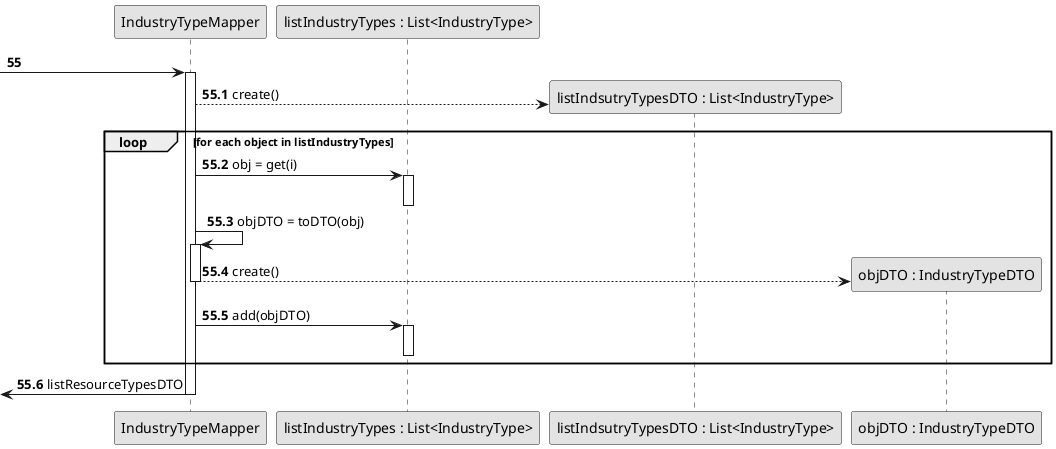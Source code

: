 @startuml
skinparam monochrome true
skinparam packageStyle rectangle
skinparam shadowing false

participant "IndustryTypeMapper" as RESOURCE_MAPPER
participant "listIndustryTypes : List<IndustryType>" as RESOURCE_LIST
participant "listIndsutryTypesDTO : List<IndustryType>" as RESOURCE_DTO
participant "objDTO : IndustryTypeDTO" as OBJ_DTO

autonumber 55
-> RESOURCE_MAPPER
autonumber 55.1
    activate RESOURCE_MAPPER
    RESOURCE_MAPPER --> RESOURCE_DTO** : create()
    loop for each object in listIndustryTypes
        RESOURCE_MAPPER -> RESOURCE_LIST : obj = get(i)
            activate RESOURCE_LIST
            deactivate RESOURCE_LIST
        RESOURCE_MAPPER -> RESOURCE_MAPPER : objDTO = toDTO(obj)
        activate RESOURCE_MAPPER
        RESOURCE_MAPPER --> OBJ_DTO** : create()
        deactivate RESOURCE_MAPPER
        RESOURCE_MAPPER -> RESOURCE_LIST : add(objDTO)
            activate RESOURCE_LIST
            deactivate RESOURCE_LIST
    end loop
<- RESOURCE_MAPPER : listResourceTypesDTO
deactivate RESOURCE_MAPPER
@enduml